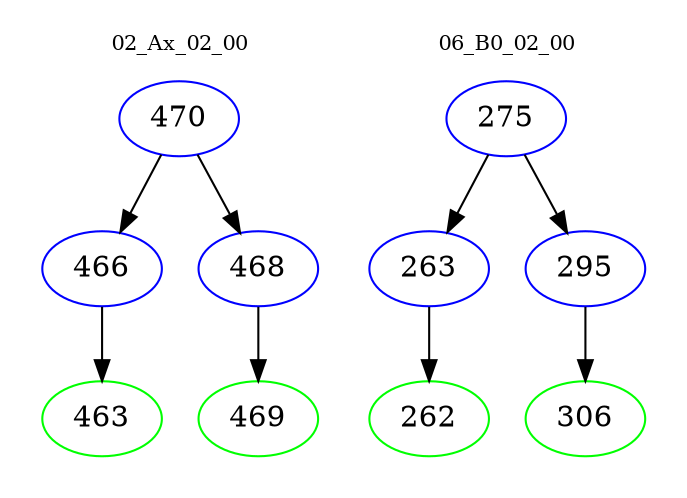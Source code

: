 digraph{
subgraph cluster_0 {
color = white
label = "02_Ax_02_00";
fontsize=10;
T0_470 [label="470", color="blue"]
T0_470 -> T0_466 [color="black"]
T0_466 [label="466", color="blue"]
T0_466 -> T0_463 [color="black"]
T0_463 [label="463", color="green"]
T0_470 -> T0_468 [color="black"]
T0_468 [label="468", color="blue"]
T0_468 -> T0_469 [color="black"]
T0_469 [label="469", color="green"]
}
subgraph cluster_1 {
color = white
label = "06_B0_02_00";
fontsize=10;
T1_275 [label="275", color="blue"]
T1_275 -> T1_263 [color="black"]
T1_263 [label="263", color="blue"]
T1_263 -> T1_262 [color="black"]
T1_262 [label="262", color="green"]
T1_275 -> T1_295 [color="black"]
T1_295 [label="295", color="blue"]
T1_295 -> T1_306 [color="black"]
T1_306 [label="306", color="green"]
}
}
